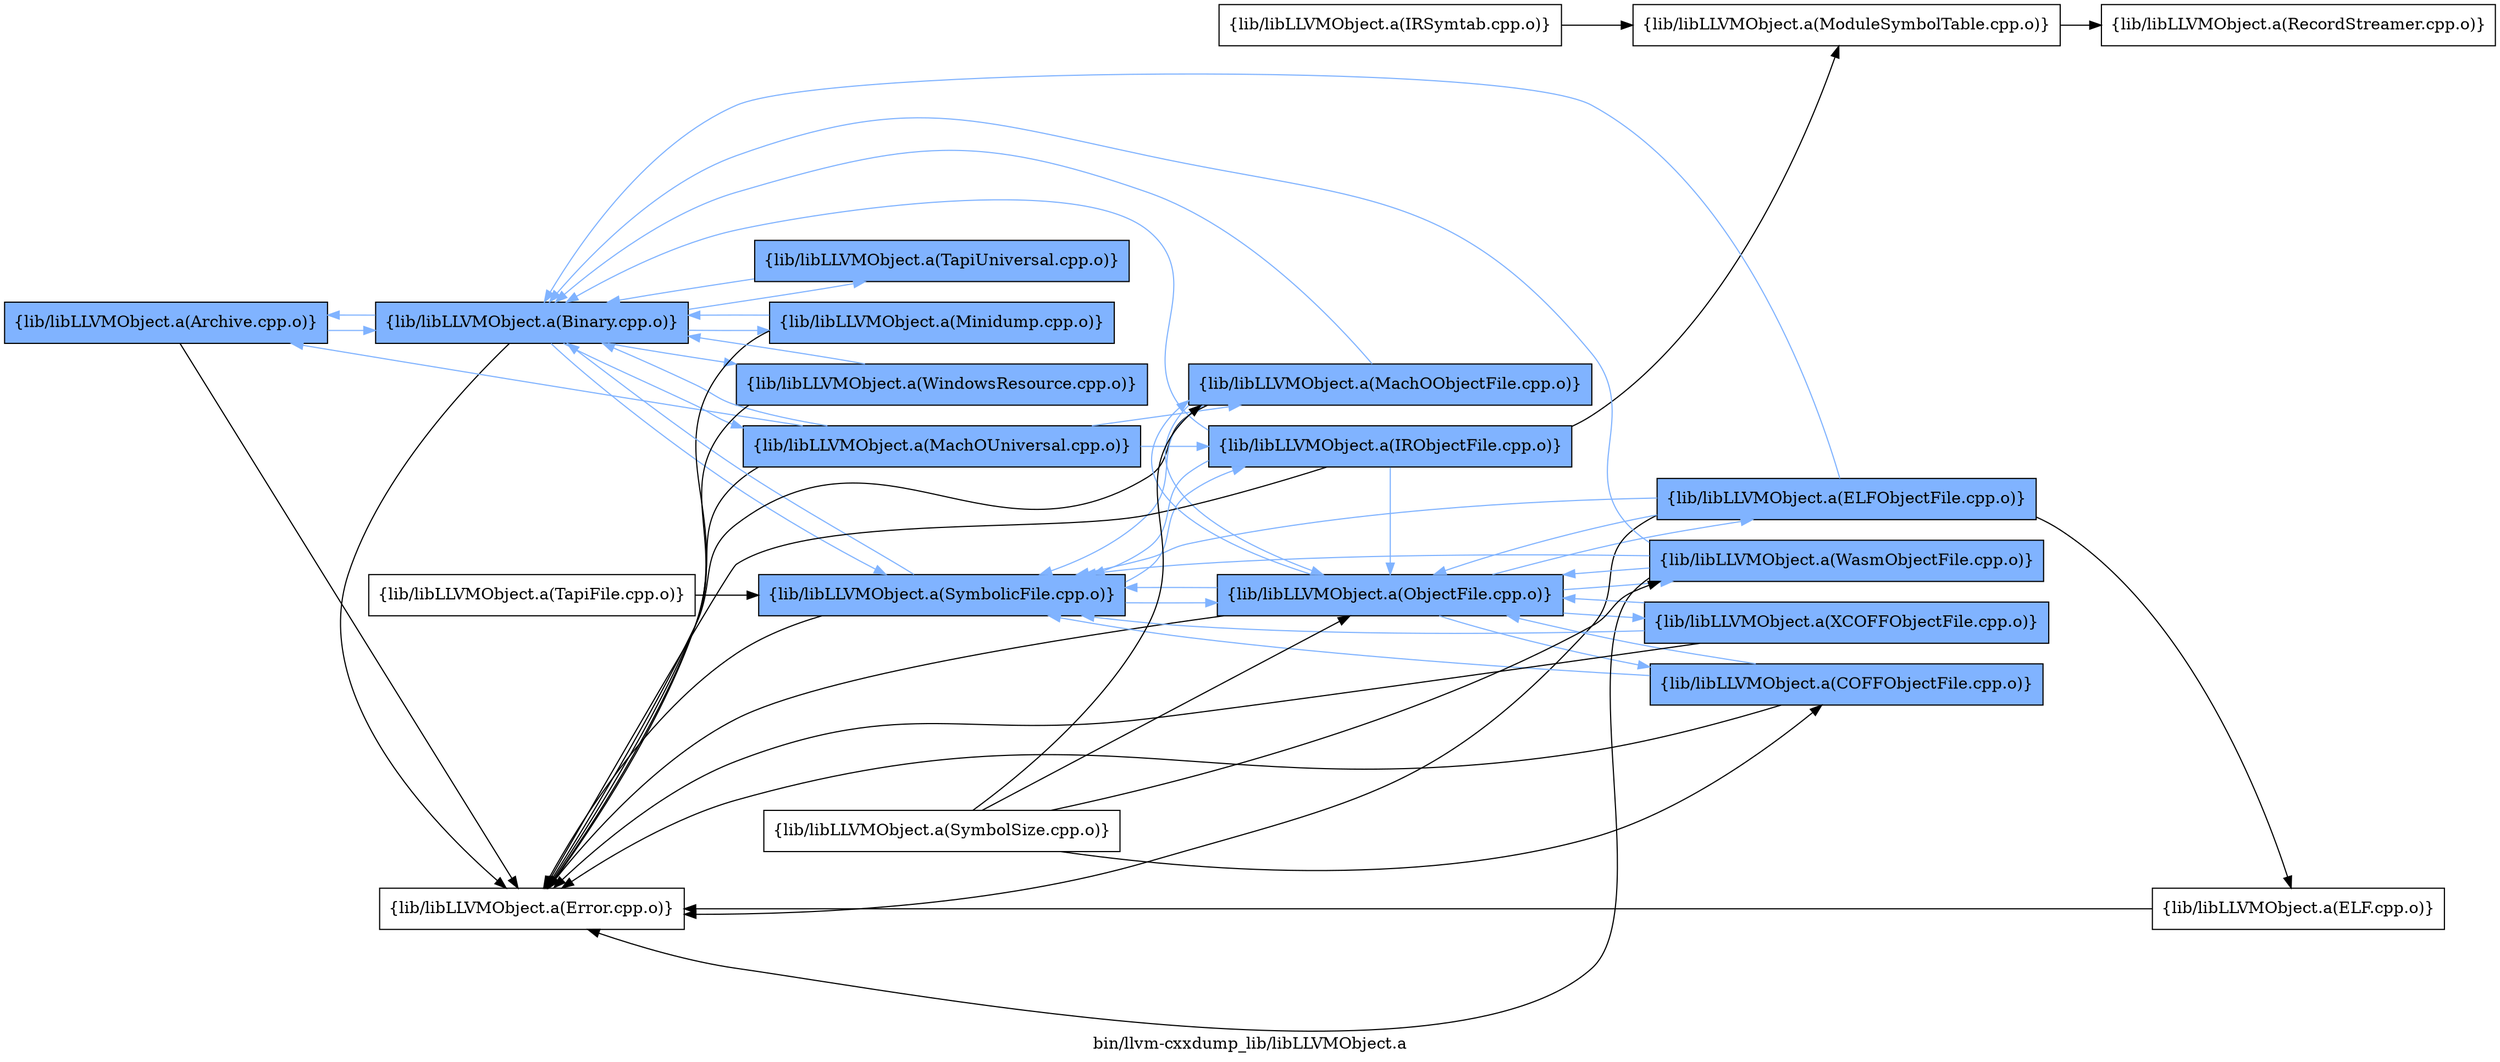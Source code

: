 digraph "bin/llvm-cxxdump_lib/libLLVMObject.a" {
	label="bin/llvm-cxxdump_lib/libLLVMObject.a";
	rankdir=LR;
	{ rank=same; Node0x563e94ac25b8;  }
	{ rank=same; Node0x563e94ac22e8; Node0x563e94ac1b68;  }
	{ rank=same; Node0x563e94abeb98; Node0x563e94abd1f8; Node0x563e94ac1f28; Node0x563e94ac0628; Node0x563e94abf138;  }
	{ rank=same; Node0x563e94abe508; Node0x563e94abe288; Node0x563e94abc1b8;  }
	{ rank=same; Node0x563e94abc9d8; Node0x563e94abbad8; Node0x563e94abaea8; Node0x563e94abf9a8; Node0x563e94abf408;  }

	Node0x563e94ac25b8 [shape=record,shape=box,group=1,style=filled,fillcolor="0.600000 0.5 1",label="{lib/libLLVMObject.a(Archive.cpp.o)}"];
	Node0x563e94ac25b8 -> Node0x563e94ac22e8[color="0.600000 0.5 1"];
	Node0x563e94ac25b8 -> Node0x563e94ac1b68;
	Node0x563e94ac22e8 [shape=record,shape=box,group=1,style=filled,fillcolor="0.600000 0.5 1",label="{lib/libLLVMObject.a(Binary.cpp.o)}"];
	Node0x563e94ac22e8 -> Node0x563e94ac25b8[color="0.600000 0.5 1"];
	Node0x563e94ac22e8 -> Node0x563e94ac1b68;
	Node0x563e94ac22e8 -> Node0x563e94abeb98[color="0.600000 0.5 1"];
	Node0x563e94ac22e8 -> Node0x563e94abd1f8[color="0.600000 0.5 1"];
	Node0x563e94ac22e8 -> Node0x563e94ac1f28[color="0.600000 0.5 1"];
	Node0x563e94ac22e8 -> Node0x563e94ac0628[color="0.600000 0.5 1"];
	Node0x563e94ac22e8 -> Node0x563e94abf138[color="0.600000 0.5 1"];
	Node0x563e94ac1b68 [shape=record,shape=box,group=0,label="{lib/libLLVMObject.a(Error.cpp.o)}"];
	Node0x563e94ac0da8 [shape=record,shape=box,group=0,label="{lib/libLLVMObject.a(SymbolSize.cpp.o)}"];
	Node0x563e94ac0da8 -> Node0x563e94abe508;
	Node0x563e94ac0da8 -> Node0x563e94abc1b8;
	Node0x563e94ac0da8 -> Node0x563e94abaea8;
	Node0x563e94ac0da8 -> Node0x563e94abf9a8;
	Node0x563e94abeb98 [shape=record,shape=box,group=1,style=filled,fillcolor="0.600000 0.5 1",label="{lib/libLLVMObject.a(MachOUniversal.cpp.o)}"];
	Node0x563e94abeb98 -> Node0x563e94ac25b8[color="0.600000 0.5 1"];
	Node0x563e94abeb98 -> Node0x563e94ac22e8[color="0.600000 0.5 1"];
	Node0x563e94abeb98 -> Node0x563e94ac1b68;
	Node0x563e94abeb98 -> Node0x563e94abe508[color="0.600000 0.5 1"];
	Node0x563e94abeb98 -> Node0x563e94abe288[color="0.600000 0.5 1"];
	Node0x563e94abd1f8 [shape=record,shape=box,group=1,style=filled,fillcolor="0.600000 0.5 1",label="{lib/libLLVMObject.a(Minidump.cpp.o)}"];
	Node0x563e94abd1f8 -> Node0x563e94ac22e8[color="0.600000 0.5 1"];
	Node0x563e94abd1f8 -> Node0x563e94ac1b68;
	Node0x563e94ac1f28 [shape=record,shape=box,group=1,style=filled,fillcolor="0.600000 0.5 1",label="{lib/libLLVMObject.a(SymbolicFile.cpp.o)}"];
	Node0x563e94ac1f28 -> Node0x563e94ac22e8[color="0.600000 0.5 1"];
	Node0x563e94ac1f28 -> Node0x563e94ac1b68;
	Node0x563e94ac1f28 -> Node0x563e94abe288[color="0.600000 0.5 1"];
	Node0x563e94ac1f28 -> Node0x563e94abc1b8[color="0.600000 0.5 1"];
	Node0x563e94ac0628 [shape=record,shape=box,group=1,style=filled,fillcolor="0.600000 0.5 1",label="{lib/libLLVMObject.a(TapiUniversal.cpp.o)}"];
	Node0x563e94ac0628 -> Node0x563e94ac22e8[color="0.600000 0.5 1"];
	Node0x563e94abf138 [shape=record,shape=box,group=1,style=filled,fillcolor="0.600000 0.5 1",label="{lib/libLLVMObject.a(WindowsResource.cpp.o)}"];
	Node0x563e94abf138 -> Node0x563e94ac22e8[color="0.600000 0.5 1"];
	Node0x563e94abf138 -> Node0x563e94ac1b68;
	Node0x563e94abe508 [shape=record,shape=box,group=1,style=filled,fillcolor="0.600000 0.5 1",label="{lib/libLLVMObject.a(MachOObjectFile.cpp.o)}"];
	Node0x563e94abe508 -> Node0x563e94ac22e8[color="0.600000 0.5 1"];
	Node0x563e94abe508 -> Node0x563e94ac1b68;
	Node0x563e94abe508 -> Node0x563e94abc1b8[color="0.600000 0.5 1"];
	Node0x563e94abe508 -> Node0x563e94ac1f28[color="0.600000 0.5 1"];
	Node0x563e94abe288 [shape=record,shape=box,group=1,style=filled,fillcolor="0.600000 0.5 1",label="{lib/libLLVMObject.a(IRObjectFile.cpp.o)}"];
	Node0x563e94abe288 -> Node0x563e94ac22e8[color="0.600000 0.5 1"];
	Node0x563e94abe288 -> Node0x563e94ac1b68;
	Node0x563e94abe288 -> Node0x563e94abc9d8;
	Node0x563e94abe288 -> Node0x563e94abc1b8[color="0.600000 0.5 1"];
	Node0x563e94abe288 -> Node0x563e94ac1f28[color="0.600000 0.5 1"];
	Node0x563e94abc1b8 [shape=record,shape=box,group=1,style=filled,fillcolor="0.600000 0.5 1",label="{lib/libLLVMObject.a(ObjectFile.cpp.o)}"];
	Node0x563e94abc1b8 -> Node0x563e94ac1b68;
	Node0x563e94abc1b8 -> Node0x563e94abe508[color="0.600000 0.5 1"];
	Node0x563e94abc1b8 -> Node0x563e94abbad8[color="0.600000 0.5 1"];
	Node0x563e94abc1b8 -> Node0x563e94abaea8[color="0.600000 0.5 1"];
	Node0x563e94abc1b8 -> Node0x563e94ac1f28[color="0.600000 0.5 1"];
	Node0x563e94abc1b8 -> Node0x563e94abf9a8[color="0.600000 0.5 1"];
	Node0x563e94abc1b8 -> Node0x563e94abf408[color="0.600000 0.5 1"];
	Node0x563e94abc9d8 [shape=record,shape=box,group=0,label="{lib/libLLVMObject.a(ModuleSymbolTable.cpp.o)}"];
	Node0x563e94abc9d8 -> Node0x563e94aba728;
	Node0x563e94abd9c8 [shape=record,shape=box,group=0,label="{lib/libLLVMObject.a(IRSymtab.cpp.o)}"];
	Node0x563e94abd9c8 -> Node0x563e94abc9d8;
	Node0x563e94aba728 [shape=record,shape=box,group=0,label="{lib/libLLVMObject.a(RecordStreamer.cpp.o)}"];
	Node0x563e94abbad8 [shape=record,shape=box,group=1,style=filled,fillcolor="0.600000 0.5 1",label="{lib/libLLVMObject.a(ELFObjectFile.cpp.o)}"];
	Node0x563e94abbad8 -> Node0x563e94ac22e8[color="0.600000 0.5 1"];
	Node0x563e94abbad8 -> Node0x563e94ac1b68;
	Node0x563e94abbad8 -> Node0x563e94abc1b8[color="0.600000 0.5 1"];
	Node0x563e94abbad8 -> Node0x563e94abb3a8;
	Node0x563e94abbad8 -> Node0x563e94ac1f28[color="0.600000 0.5 1"];
	Node0x563e94abaea8 [shape=record,shape=box,group=1,style=filled,fillcolor="0.600000 0.5 1",label="{lib/libLLVMObject.a(COFFObjectFile.cpp.o)}"];
	Node0x563e94abaea8 -> Node0x563e94ac1b68;
	Node0x563e94abaea8 -> Node0x563e94abc1b8[color="0.600000 0.5 1"];
	Node0x563e94abaea8 -> Node0x563e94ac1f28[color="0.600000 0.5 1"];
	Node0x563e94abf9a8 [shape=record,shape=box,group=1,style=filled,fillcolor="0.600000 0.5 1",label="{lib/libLLVMObject.a(WasmObjectFile.cpp.o)}"];
	Node0x563e94abf9a8 -> Node0x563e94ac22e8[color="0.600000 0.5 1"];
	Node0x563e94abf9a8 -> Node0x563e94ac1b68;
	Node0x563e94abf9a8 -> Node0x563e94abc1b8[color="0.600000 0.5 1"];
	Node0x563e94abf9a8 -> Node0x563e94ac1f28[color="0.600000 0.5 1"];
	Node0x563e94abf408 [shape=record,shape=box,group=1,style=filled,fillcolor="0.600000 0.5 1",label="{lib/libLLVMObject.a(XCOFFObjectFile.cpp.o)}"];
	Node0x563e94abf408 -> Node0x563e94ac1b68;
	Node0x563e94abf408 -> Node0x563e94abc1b8[color="0.600000 0.5 1"];
	Node0x563e94abf408 -> Node0x563e94ac1f28[color="0.600000 0.5 1"];
	Node0x563e94abb3a8 [shape=record,shape=box,group=0,label="{lib/libLLVMObject.a(ELF.cpp.o)}"];
	Node0x563e94abb3a8 -> Node0x563e94ac1b68;
	Node0x563e94ac0b78 [shape=record,shape=box,group=0,label="{lib/libLLVMObject.a(TapiFile.cpp.o)}"];
	Node0x563e94ac0b78 -> Node0x563e94ac1f28;
}
